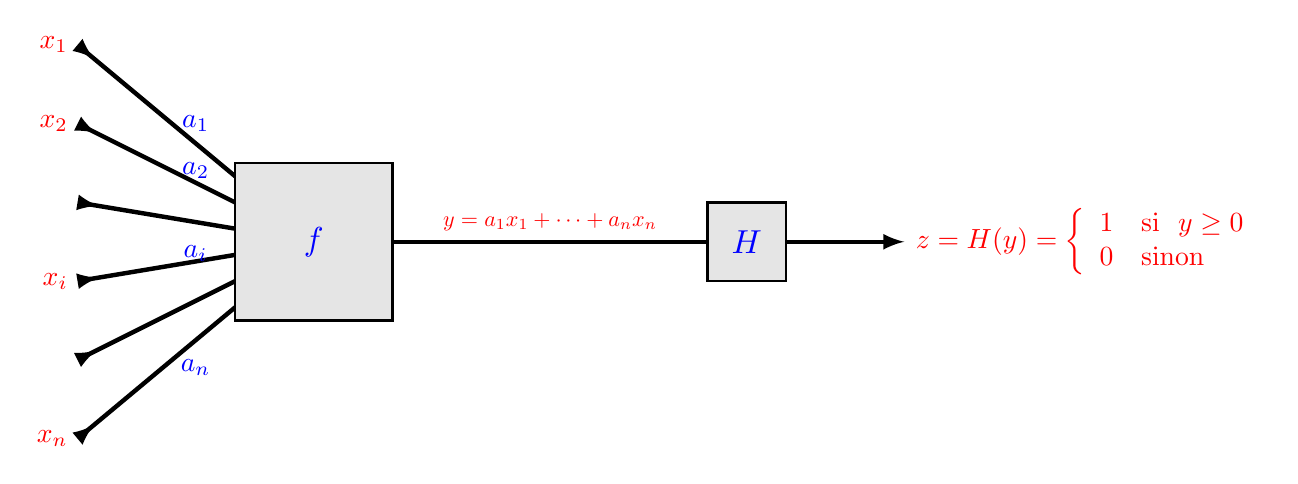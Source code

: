 \begin{tikzpicture}[scale=0.5]

\foreach \name / \y in {-5,-3,...,5}{
  \draw[-<,>=latex,ultra thick] (0,0)--(-6,\y);
}

\node[blue] at (-3,3) {$a_1$};
\node[blue] at (-3,1.8) {$a_2$};
\node[blue] at (-3,-0.3) {$a_i$};
\node[blue] at (-3,-3.2) {$a_n$};

\node[left,red] at (-6,5) {$x_1$};
\node[left,red] at (-6,3) {$x_2$};
\node[left,red] at (-6,-1) {$x_i$};
\node[left,red] at (-6,-5) {$x_n$};

\node[red,scale=0.8] at (6,0.5) {$y= a_1 x_1 + \cdots + a_n x_n$};

\draw[thick,fill=black!10] (-2,-2) rectangle ++ (4,4);
\draw[ultra thick] (2,0) --  (10,0);
\draw[thick,fill=black!10] (10,-1) rectangle ++ (2,2);
\draw[->,>=latex,ultra thick] (12,0) -- ++ (3,0) node[right,red] {$z=H(y) = 
\left\{\begin{array}{ll}
1 &  \mathrm{ si } \ \ y \ge 0 \\ %a_1 x_1 + \cdots + a_n x_n \ge 0 \\
0  & \mathrm{ sinon} \\
\end{array}\right.$};

\node[blue,scale=1.2] at (0,0) {$f$};
\node[blue,scale=1.2] at (11,0) {$H$};
%\node at (-8,0) {entr\'ees};
%\node at (1,-4) {fonction lin\'eaire};
%\node[text width=2cm,align=center] at (8,-2.5) {fonction d'activation};

\end{tikzpicture}  